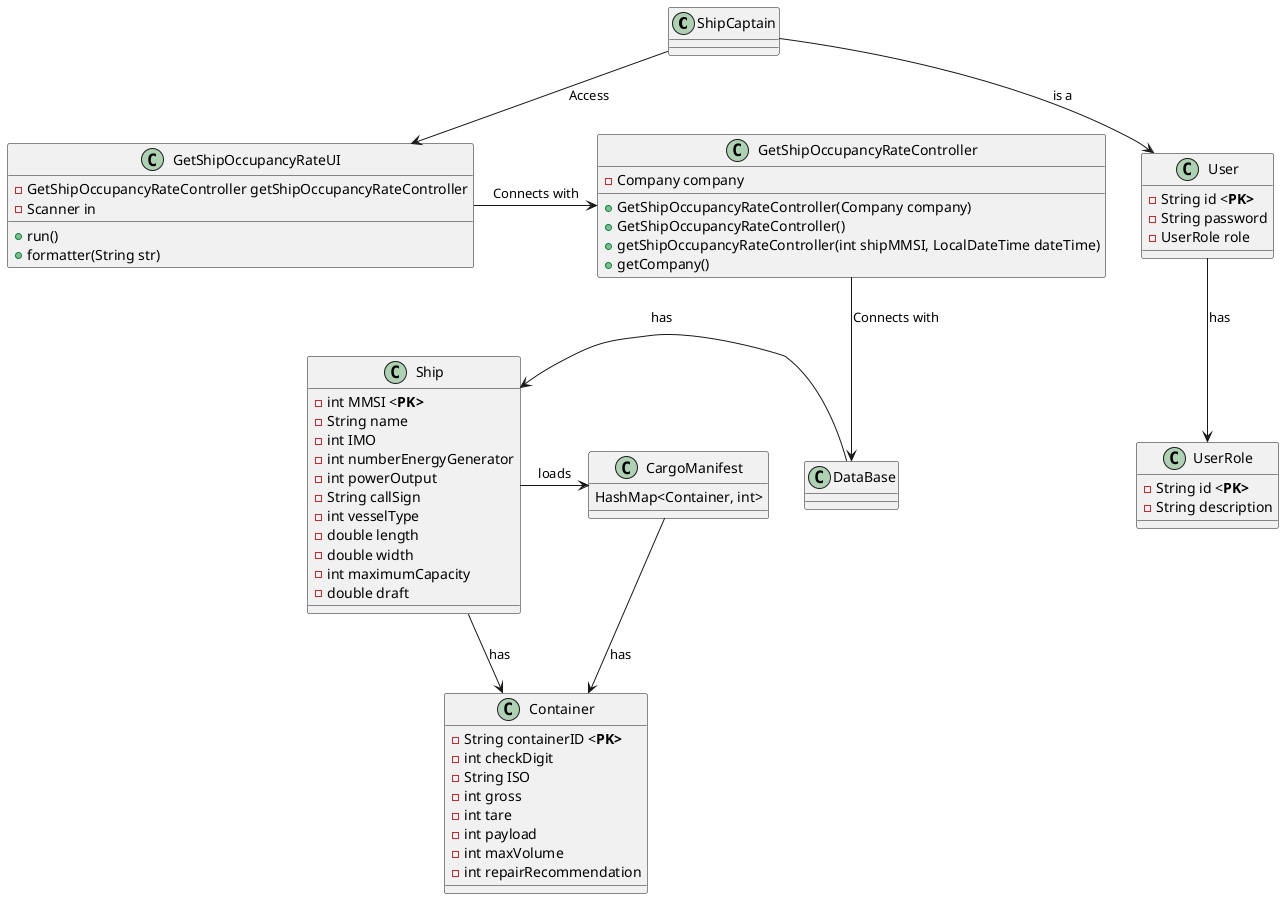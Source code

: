 @startuml

class ShipCaptain{

}

class User{
    -String id <<b>PK>
    -String password
    -UserRole role
}

class UserRole{
    -String id <<b>PK>
    -String description
}

class GetShipOccupancyRateUI{
    -GetShipOccupancyRateController getShipOccupancyRateController
    -Scanner in
    +run()
    +formatter(String str)
}

class GetShipOccupancyRateController{
    -Company company
    +GetShipOccupancyRateController(Company company)
    +GetShipOccupancyRateController()
    +getShipOccupancyRateController(int shipMMSI, LocalDateTime dateTime)
    +getCompany()

}

class CargoManifest{
    HashMap<Container, int>
}

class Ship {

    -int MMSI <<b>PK>
    -String name
    -int IMO
    -int numberEnergyGenerator
    -int powerOutput
    -String callSign
    -int vesselType
    -double length
    -double width
    -int maximumCapacity
    -double draft
}

class Container {

    -String containerID <<b>PK>
    -int checkDigit
    -String ISO
    -int gross
    -int tare
    -int payload
    -int maxVolume
    -int repairRecommendation

}

ShipCaptain --> GetShipOccupancyRateUI : Access
GetShipOccupancyRateUI -right-> GetShipOccupancyRateController : Connects with
GetShipOccupancyRateController --> DataBase : Connects with
DataBase -left-> Ship : has
CargoManifest --> Container : has
Ship -right-> CargoManifest : loads
Ship --> Container : has
ShipCaptain --> User : is a
User --> UserRole : has

@enduml